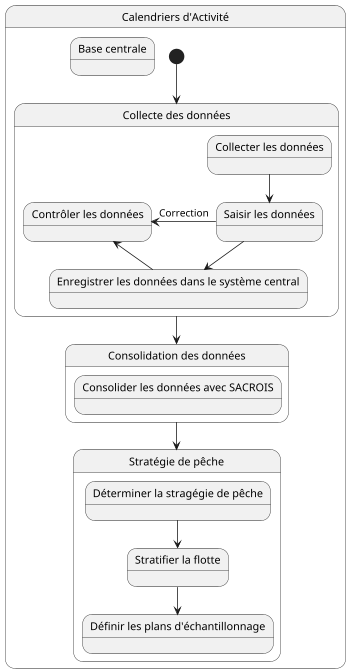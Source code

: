 @startuml
'https://plantuml.com/state-diagram

scale 350 width


state "Calendriers d'Activité" as calendriers {

    state "Base centrale" as base

    state "Collecte des données" as collecte {
      state "Collecter les données" as collecter
      state "Saisir les données" as saisir
      state "Enregistrer les données dans le système central" as enregistrer
      state "Contrôler les données" as contrôler
      collecter --> saisir
      saisir --> enregistrer
      enregistrer --> contrôler
      contrôler <--- saisir : Correction
    }

    state "Consolidation des données" as consolidation {
      state "Consolider les données avec SACROIS" as consolider

    }

    state "Stratégie de pêche" as stratégie_peche {
      state "Déterminer la stragégie de pêche" as stratégie
      state "Stratifier la flotte" as stratifier
      state "Définir les plans d'échantillonnage" as échantillonner
      stratégie --> stratifier
      stratifier --> échantillonner
    }

    [*] --> collecte

    collecte --> consolidation
    consolidation --> stratégie_peche
}



@enduml